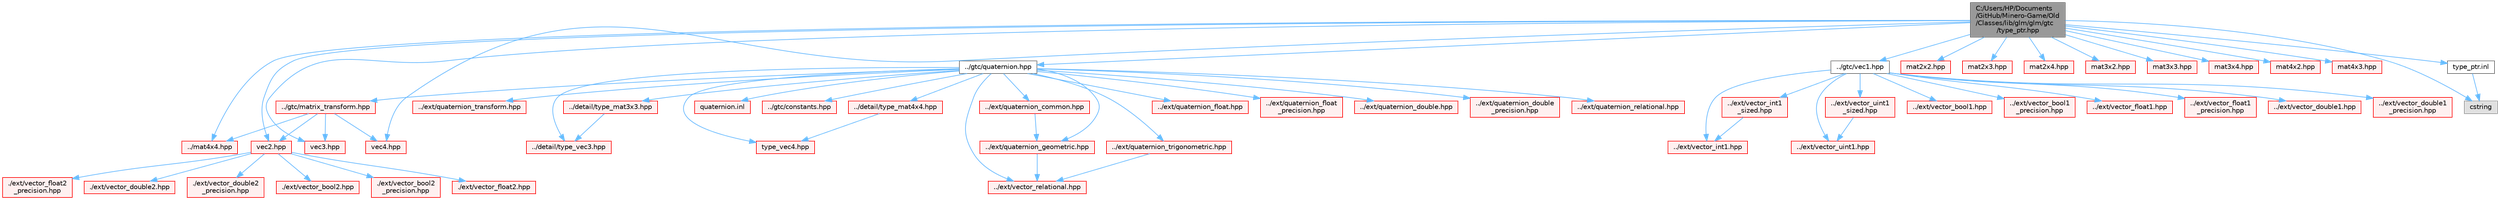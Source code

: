 digraph "C:/Users/HP/Documents/GitHub/Minero-Game/Old/Classes/lib/glm/glm/gtc/type_ptr.hpp"
{
 // LATEX_PDF_SIZE
  bgcolor="transparent";
  edge [fontname=Helvetica,fontsize=10,labelfontname=Helvetica,labelfontsize=10];
  node [fontname=Helvetica,fontsize=10,shape=box,height=0.2,width=0.4];
  Node1 [id="Node000001",label="C:/Users/HP/Documents\l/GitHub/Minero-Game/Old\l/Classes/lib/glm/glm/gtc\l/type_ptr.hpp",height=0.2,width=0.4,color="gray40", fillcolor="grey60", style="filled", fontcolor="black",tooltip=" "];
  Node1 -> Node2 [id="edge123_Node000001_Node000002",color="steelblue1",style="solid",tooltip=" "];
  Node2 [id="Node000002",label="../gtc/quaternion.hpp",height=0.2,width=0.4,color="grey40", fillcolor="white", style="filled",URL="$_old_2_classes_2lib_2glm_2glm_2gtc_2quaternion_8hpp.html",tooltip=" "];
  Node2 -> Node3 [id="edge124_Node000002_Node000003",color="steelblue1",style="solid",tooltip=" "];
  Node3 [id="Node000003",label="../gtc/constants.hpp",height=0.2,width=0.4,color="red", fillcolor="#FFF0F0", style="filled",URL="$_old_2_classes_2lib_2glm_2glm_2gtc_2constants_8hpp.html",tooltip=" "];
  Node2 -> Node12 [id="edge125_Node000002_Node000012",color="steelblue1",style="solid",tooltip=" "];
  Node12 [id="Node000012",label="../gtc/matrix_transform.hpp",height=0.2,width=0.4,color="red", fillcolor="#FFF0F0", style="filled",URL="$_old_2_classes_2lib_2glm_2glm_2gtc_2matrix__transform_8hpp.html",tooltip=" "];
  Node12 -> Node13 [id="edge126_Node000012_Node000013",color="steelblue1",style="solid",tooltip=" "];
  Node13 [id="Node000013",label="../mat4x4.hpp",height=0.2,width=0.4,color="red", fillcolor="#FFF0F0", style="filled",URL="$_old_2_classes_2lib_2glm_2glm_2mat4x4_8hpp.html",tooltip=" "];
  Node12 -> Node22 [id="edge127_Node000012_Node000022",color="steelblue1",style="solid",tooltip=" "];
  Node22 [id="Node000022",label="vec2.hpp",height=0.2,width=0.4,color="red", fillcolor="#FFF0F0", style="filled",URL="$_old_2_classes_2lib_2glm_2glm_2vec2_8hpp.html",tooltip=" "];
  Node22 -> Node23 [id="edge128_Node000022_Node000023",color="steelblue1",style="solid",tooltip=" "];
  Node23 [id="Node000023",label="./ext/vector_bool2.hpp",height=0.2,width=0.4,color="red", fillcolor="#FFF0F0", style="filled",URL="$_old_2_classes_2lib_2glm_2glm_2ext_2vector__bool2_8hpp.html",tooltip=" "];
  Node22 -> Node26 [id="edge129_Node000022_Node000026",color="steelblue1",style="solid",tooltip=" "];
  Node26 [id="Node000026",label="./ext/vector_bool2\l_precision.hpp",height=0.2,width=0.4,color="red", fillcolor="#FFF0F0", style="filled",URL="$_old_2_classes_2lib_2glm_2glm_2ext_2vector__bool2__precision_8hpp.html",tooltip=" "];
  Node22 -> Node27 [id="edge130_Node000022_Node000027",color="steelblue1",style="solid",tooltip=" "];
  Node27 [id="Node000027",label="./ext/vector_float2.hpp",height=0.2,width=0.4,color="red", fillcolor="#FFF0F0", style="filled",URL="$_old_2_classes_2lib_2glm_2glm_2ext_2vector__float2_8hpp.html",tooltip=" "];
  Node22 -> Node28 [id="edge131_Node000022_Node000028",color="steelblue1",style="solid",tooltip=" "];
  Node28 [id="Node000028",label="./ext/vector_float2\l_precision.hpp",height=0.2,width=0.4,color="red", fillcolor="#FFF0F0", style="filled",URL="$_old_2_classes_2lib_2glm_2glm_2ext_2vector__float2__precision_8hpp.html",tooltip=" "];
  Node22 -> Node29 [id="edge132_Node000022_Node000029",color="steelblue1",style="solid",tooltip=" "];
  Node29 [id="Node000029",label="./ext/vector_double2.hpp",height=0.2,width=0.4,color="red", fillcolor="#FFF0F0", style="filled",URL="$_old_2_classes_2lib_2glm_2glm_2ext_2vector__double2_8hpp.html",tooltip=" "];
  Node22 -> Node30 [id="edge133_Node000022_Node000030",color="steelblue1",style="solid",tooltip=" "];
  Node30 [id="Node000030",label="./ext/vector_double2\l_precision.hpp",height=0.2,width=0.4,color="red", fillcolor="#FFF0F0", style="filled",URL="$_old_2_classes_2lib_2glm_2glm_2ext_2vector__double2__precision_8hpp.html",tooltip=" "];
  Node12 -> Node37 [id="edge134_Node000012_Node000037",color="steelblue1",style="solid",tooltip=" "];
  Node37 [id="Node000037",label="vec3.hpp",height=0.2,width=0.4,color="red", fillcolor="#FFF0F0", style="filled",URL="$_old_2_classes_2lib_2glm_2glm_2vec3_8hpp.html",tooltip=" "];
  Node12 -> Node50 [id="edge135_Node000012_Node000050",color="steelblue1",style="solid",tooltip=" "];
  Node50 [id="Node000050",label="vec4.hpp",height=0.2,width=0.4,color="red", fillcolor="#FFF0F0", style="filled",URL="$_old_2_classes_2lib_2glm_2glm_2vec4_8hpp.html",tooltip=" "];
  Node2 -> Node146 [id="edge136_Node000002_Node000146",color="steelblue1",style="solid",tooltip=" "];
  Node146 [id="Node000146",label="../ext/vector_relational.hpp",height=0.2,width=0.4,color="red", fillcolor="#FFF0F0", style="filled",URL="$_old_2_classes_2lib_2glm_2glm_2ext_2vector__relational_8hpp.html",tooltip=" "];
  Node2 -> Node149 [id="edge137_Node000002_Node000149",color="steelblue1",style="solid",tooltip=" "];
  Node149 [id="Node000149",label="../ext/quaternion_common.hpp",height=0.2,width=0.4,color="red", fillcolor="#FFF0F0", style="filled",URL="$_old_2_classes_2lib_2glm_2glm_2ext_2quaternion__common_8hpp.html",tooltip=" "];
  Node149 -> Node150 [id="edge138_Node000149_Node000150",color="steelblue1",style="solid",tooltip=" "];
  Node150 [id="Node000150",label="../ext/quaternion_geometric.hpp",height=0.2,width=0.4,color="red", fillcolor="#FFF0F0", style="filled",URL="$_old_2_classes_2lib_2glm_2glm_2ext_2quaternion__geometric_8hpp.html",tooltip=" "];
  Node150 -> Node146 [id="edge139_Node000150_Node000146",color="steelblue1",style="solid",tooltip=" "];
  Node2 -> Node154 [id="edge140_Node000002_Node000154",color="steelblue1",style="solid",tooltip=" "];
  Node154 [id="Node000154",label="../ext/quaternion_float.hpp",height=0.2,width=0.4,color="red", fillcolor="#FFF0F0", style="filled",URL="$_old_2_classes_2lib_2glm_2glm_2ext_2quaternion__float_8hpp.html",tooltip=" "];
  Node2 -> Node159 [id="edge141_Node000002_Node000159",color="steelblue1",style="solid",tooltip=" "];
  Node159 [id="Node000159",label="../ext/quaternion_float\l_precision.hpp",height=0.2,width=0.4,color="red", fillcolor="#FFF0F0", style="filled",URL="$_old_2_classes_2lib_2glm_2glm_2ext_2quaternion__float__precision_8hpp.html",tooltip=" "];
  Node2 -> Node160 [id="edge142_Node000002_Node000160",color="steelblue1",style="solid",tooltip=" "];
  Node160 [id="Node000160",label="../ext/quaternion_double.hpp",height=0.2,width=0.4,color="red", fillcolor="#FFF0F0", style="filled",URL="$_old_2_classes_2lib_2glm_2glm_2ext_2quaternion__double_8hpp.html",tooltip=" "];
  Node2 -> Node161 [id="edge143_Node000002_Node000161",color="steelblue1",style="solid",tooltip=" "];
  Node161 [id="Node000161",label="../ext/quaternion_double\l_precision.hpp",height=0.2,width=0.4,color="red", fillcolor="#FFF0F0", style="filled",URL="$_old_2_classes_2lib_2glm_2glm_2ext_2quaternion__double__precision_8hpp.html",tooltip=" "];
  Node2 -> Node156 [id="edge144_Node000002_Node000156",color="steelblue1",style="solid",tooltip=" "];
  Node156 [id="Node000156",label="../ext/quaternion_relational.hpp",height=0.2,width=0.4,color="red", fillcolor="#FFF0F0", style="filled",URL="$_old_2_classes_2lib_2glm_2glm_2ext_2quaternion__relational_8hpp.html",tooltip=" "];
  Node2 -> Node150 [id="edge145_Node000002_Node000150",color="steelblue1",style="solid",tooltip=" "];
  Node2 -> Node162 [id="edge146_Node000002_Node000162",color="steelblue1",style="solid",tooltip=" "];
  Node162 [id="Node000162",label="../ext/quaternion_trigonometric.hpp",height=0.2,width=0.4,color="red", fillcolor="#FFF0F0", style="filled",URL="$_old_2_classes_2lib_2glm_2glm_2ext_2quaternion__trigonometric_8hpp.html",tooltip=" "];
  Node162 -> Node146 [id="edge147_Node000162_Node000146",color="steelblue1",style="solid",tooltip=" "];
  Node2 -> Node164 [id="edge148_Node000002_Node000164",color="steelblue1",style="solid",tooltip=" "];
  Node164 [id="Node000164",label="../ext/quaternion_transform.hpp",height=0.2,width=0.4,color="red", fillcolor="#FFF0F0", style="filled",URL="$_old_2_classes_2lib_2glm_2glm_2ext_2quaternion__transform_8hpp.html",tooltip=" "];
  Node2 -> Node91 [id="edge149_Node000002_Node000091",color="steelblue1",style="solid",tooltip=" "];
  Node91 [id="Node000091",label="../detail/type_mat3x3.hpp",height=0.2,width=0.4,color="red", fillcolor="#FFF0F0", style="filled",URL="$_old_2_classes_2lib_2glm_2glm_2detail_2type__mat3x3_8hpp.html",tooltip=" "];
  Node91 -> Node39 [id="edge150_Node000091_Node000039",color="steelblue1",style="solid",tooltip=" "];
  Node39 [id="Node000039",label="../detail/type_vec3.hpp",height=0.2,width=0.4,color="red", fillcolor="#FFF0F0", style="filled",URL="$_old_2_classes_2lib_2glm_2glm_2detail_2type__vec3_8hpp.html",tooltip=" "];
  Node2 -> Node15 [id="edge151_Node000002_Node000015",color="steelblue1",style="solid",tooltip=" "];
  Node15 [id="Node000015",label="../detail/type_mat4x4.hpp",height=0.2,width=0.4,color="red", fillcolor="#FFF0F0", style="filled",URL="$_old_2_classes_2lib_2glm_2glm_2detail_2type__mat4x4_8hpp.html",tooltip=" "];
  Node15 -> Node16 [id="edge152_Node000015_Node000016",color="steelblue1",style="solid",tooltip=" "];
  Node16 [id="Node000016",label="type_vec4.hpp",height=0.2,width=0.4,color="red", fillcolor="#FFF0F0", style="filled",URL="$_old_2_classes_2lib_2glm_2glm_2detail_2type__vec4_8hpp.html",tooltip=" "];
  Node2 -> Node39 [id="edge153_Node000002_Node000039",color="steelblue1",style="solid",tooltip=" "];
  Node2 -> Node16 [id="edge154_Node000002_Node000016",color="steelblue1",style="solid",tooltip=" "];
  Node2 -> Node166 [id="edge155_Node000002_Node000166",color="steelblue1",style="solid",tooltip=" "];
  Node166 [id="Node000166",label="quaternion.inl",height=0.2,width=0.4,color="red", fillcolor="#FFF0F0", style="filled",URL="$_old_2_classes_2lib_2glm_2glm_2gtc_2quaternion_8inl.html",tooltip=" "];
  Node1 -> Node169 [id="edge156_Node000001_Node000169",color="steelblue1",style="solid",tooltip=" "];
  Node169 [id="Node000169",label="../gtc/vec1.hpp",height=0.2,width=0.4,color="grey40", fillcolor="white", style="filled",URL="$_old_2_classes_2lib_2glm_2glm_2gtc_2vec1_8hpp.html",tooltip=" "];
  Node169 -> Node170 [id="edge157_Node000169_Node000170",color="steelblue1",style="solid",tooltip=" "];
  Node170 [id="Node000170",label="../ext/vector_bool1.hpp",height=0.2,width=0.4,color="red", fillcolor="#FFF0F0", style="filled",URL="$_old_2_classes_2lib_2glm_2glm_2ext_2vector__bool1_8hpp.html",tooltip=" "];
  Node169 -> Node171 [id="edge158_Node000169_Node000171",color="steelblue1",style="solid",tooltip=" "];
  Node171 [id="Node000171",label="../ext/vector_bool1\l_precision.hpp",height=0.2,width=0.4,color="red", fillcolor="#FFF0F0", style="filled",URL="$_old_2_classes_2lib_2glm_2glm_2ext_2vector__bool1__precision_8hpp.html",tooltip=" "];
  Node169 -> Node172 [id="edge159_Node000169_Node000172",color="steelblue1",style="solid",tooltip=" "];
  Node172 [id="Node000172",label="../ext/vector_float1.hpp",height=0.2,width=0.4,color="red", fillcolor="#FFF0F0", style="filled",URL="$_old_2_classes_2lib_2glm_2glm_2ext_2vector__float1_8hpp.html",tooltip=" "];
  Node169 -> Node173 [id="edge160_Node000169_Node000173",color="steelblue1",style="solid",tooltip=" "];
  Node173 [id="Node000173",label="../ext/vector_float1\l_precision.hpp",height=0.2,width=0.4,color="red", fillcolor="#FFF0F0", style="filled",URL="$_old_2_classes_2lib_2glm_2glm_2ext_2vector__float1__precision_8hpp.html",tooltip=" "];
  Node169 -> Node174 [id="edge161_Node000169_Node000174",color="steelblue1",style="solid",tooltip=" "];
  Node174 [id="Node000174",label="../ext/vector_double1.hpp",height=0.2,width=0.4,color="red", fillcolor="#FFF0F0", style="filled",URL="$_old_2_classes_2lib_2glm_2glm_2ext_2vector__double1_8hpp.html",tooltip=" "];
  Node169 -> Node175 [id="edge162_Node000169_Node000175",color="steelblue1",style="solid",tooltip=" "];
  Node175 [id="Node000175",label="../ext/vector_double1\l_precision.hpp",height=0.2,width=0.4,color="red", fillcolor="#FFF0F0", style="filled",URL="$_old_2_classes_2lib_2glm_2glm_2ext_2vector__double1__precision_8hpp.html",tooltip=" "];
  Node169 -> Node176 [id="edge163_Node000169_Node000176",color="steelblue1",style="solid",tooltip=" "];
  Node176 [id="Node000176",label="../ext/vector_int1.hpp",height=0.2,width=0.4,color="red", fillcolor="#FFF0F0", style="filled",URL="$_old_2_classes_2lib_2glm_2glm_2ext_2vector__int1_8hpp.html",tooltip=" "];
  Node169 -> Node177 [id="edge164_Node000169_Node000177",color="steelblue1",style="solid",tooltip=" "];
  Node177 [id="Node000177",label="../ext/vector_int1\l_sized.hpp",height=0.2,width=0.4,color="red", fillcolor="#FFF0F0", style="filled",URL="$_old_2_classes_2lib_2glm_2glm_2ext_2vector__int1__sized_8hpp.html",tooltip=" "];
  Node177 -> Node176 [id="edge165_Node000177_Node000176",color="steelblue1",style="solid",tooltip=" "];
  Node169 -> Node178 [id="edge166_Node000169_Node000178",color="steelblue1",style="solid",tooltip=" "];
  Node178 [id="Node000178",label="../ext/vector_uint1.hpp",height=0.2,width=0.4,color="red", fillcolor="#FFF0F0", style="filled",URL="$_old_2_classes_2lib_2glm_2glm_2ext_2vector__uint1_8hpp.html",tooltip=" "];
  Node169 -> Node179 [id="edge167_Node000169_Node000179",color="steelblue1",style="solid",tooltip=" "];
  Node179 [id="Node000179",label="../ext/vector_uint1\l_sized.hpp",height=0.2,width=0.4,color="red", fillcolor="#FFF0F0", style="filled",URL="$_old_2_classes_2lib_2glm_2glm_2ext_2vector__uint1__sized_8hpp.html",tooltip=" "];
  Node179 -> Node178 [id="edge168_Node000179_Node000178",color="steelblue1",style="solid",tooltip=" "];
  Node1 -> Node22 [id="edge169_Node000001_Node000022",color="steelblue1",style="solid",tooltip=" "];
  Node1 -> Node37 [id="edge170_Node000001_Node000037",color="steelblue1",style="solid",tooltip=" "];
  Node1 -> Node50 [id="edge171_Node000001_Node000050",color="steelblue1",style="solid",tooltip=" "];
  Node1 -> Node61 [id="edge172_Node000001_Node000061",color="steelblue1",style="solid",tooltip=" "];
  Node61 [id="Node000061",label="mat2x2.hpp",height=0.2,width=0.4,color="red", fillcolor="#FFF0F0", style="filled",URL="$_old_2_classes_2lib_2glm_2glm_2mat2x2_8hpp.html",tooltip=" "];
  Node1 -> Node68 [id="edge173_Node000001_Node000068",color="steelblue1",style="solid",tooltip=" "];
  Node68 [id="Node000068",label="mat2x3.hpp",height=0.2,width=0.4,color="red", fillcolor="#FFF0F0", style="filled",URL="$_old_2_classes_2lib_2glm_2glm_2mat2x3_8hpp.html",tooltip=" "];
  Node1 -> Node75 [id="edge174_Node000001_Node000075",color="steelblue1",style="solid",tooltip=" "];
  Node75 [id="Node000075",label="mat2x4.hpp",height=0.2,width=0.4,color="red", fillcolor="#FFF0F0", style="filled",URL="$_old_2_classes_2lib_2glm_2glm_2mat2x4_8hpp.html",tooltip=" "];
  Node1 -> Node82 [id="edge175_Node000001_Node000082",color="steelblue1",style="solid",tooltip=" "];
  Node82 [id="Node000082",label="mat3x2.hpp",height=0.2,width=0.4,color="red", fillcolor="#FFF0F0", style="filled",URL="$_old_2_classes_2lib_2glm_2glm_2mat3x2_8hpp.html",tooltip=" "];
  Node1 -> Node89 [id="edge176_Node000001_Node000089",color="steelblue1",style="solid",tooltip=" "];
  Node89 [id="Node000089",label="mat3x3.hpp",height=0.2,width=0.4,color="red", fillcolor="#FFF0F0", style="filled",URL="$_old_2_classes_2lib_2glm_2glm_2mat3x3_8hpp.html",tooltip=" "];
  Node1 -> Node96 [id="edge177_Node000001_Node000096",color="steelblue1",style="solid",tooltip=" "];
  Node96 [id="Node000096",label="mat3x4.hpp",height=0.2,width=0.4,color="red", fillcolor="#FFF0F0", style="filled",URL="$_old_2_classes_2lib_2glm_2glm_2mat3x4_8hpp.html",tooltip=" "];
  Node1 -> Node103 [id="edge178_Node000001_Node000103",color="steelblue1",style="solid",tooltip=" "];
  Node103 [id="Node000103",label="mat4x2.hpp",height=0.2,width=0.4,color="red", fillcolor="#FFF0F0", style="filled",URL="$_old_2_classes_2lib_2glm_2glm_2mat4x2_8hpp.html",tooltip=" "];
  Node1 -> Node110 [id="edge179_Node000001_Node000110",color="steelblue1",style="solid",tooltip=" "];
  Node110 [id="Node000110",label="mat4x3.hpp",height=0.2,width=0.4,color="red", fillcolor="#FFF0F0", style="filled",URL="$_old_2_classes_2lib_2glm_2glm_2mat4x3_8hpp.html",tooltip=" "];
  Node1 -> Node13 [id="edge180_Node000001_Node000013",color="steelblue1",style="solid",tooltip=" "];
  Node1 -> Node180 [id="edge181_Node000001_Node000180",color="steelblue1",style="solid",tooltip=" "];
  Node180 [id="Node000180",label="cstring",height=0.2,width=0.4,color="grey60", fillcolor="#E0E0E0", style="filled",tooltip=" "];
  Node1 -> Node181 [id="edge182_Node000001_Node000181",color="steelblue1",style="solid",tooltip=" "];
  Node181 [id="Node000181",label="type_ptr.inl",height=0.2,width=0.4,color="grey40", fillcolor="white", style="filled",URL="$_old_2_classes_2lib_2glm_2glm_2gtc_2type__ptr_8inl.html",tooltip=" "];
  Node181 -> Node180 [id="edge183_Node000181_Node000180",color="steelblue1",style="solid",tooltip=" "];
}
